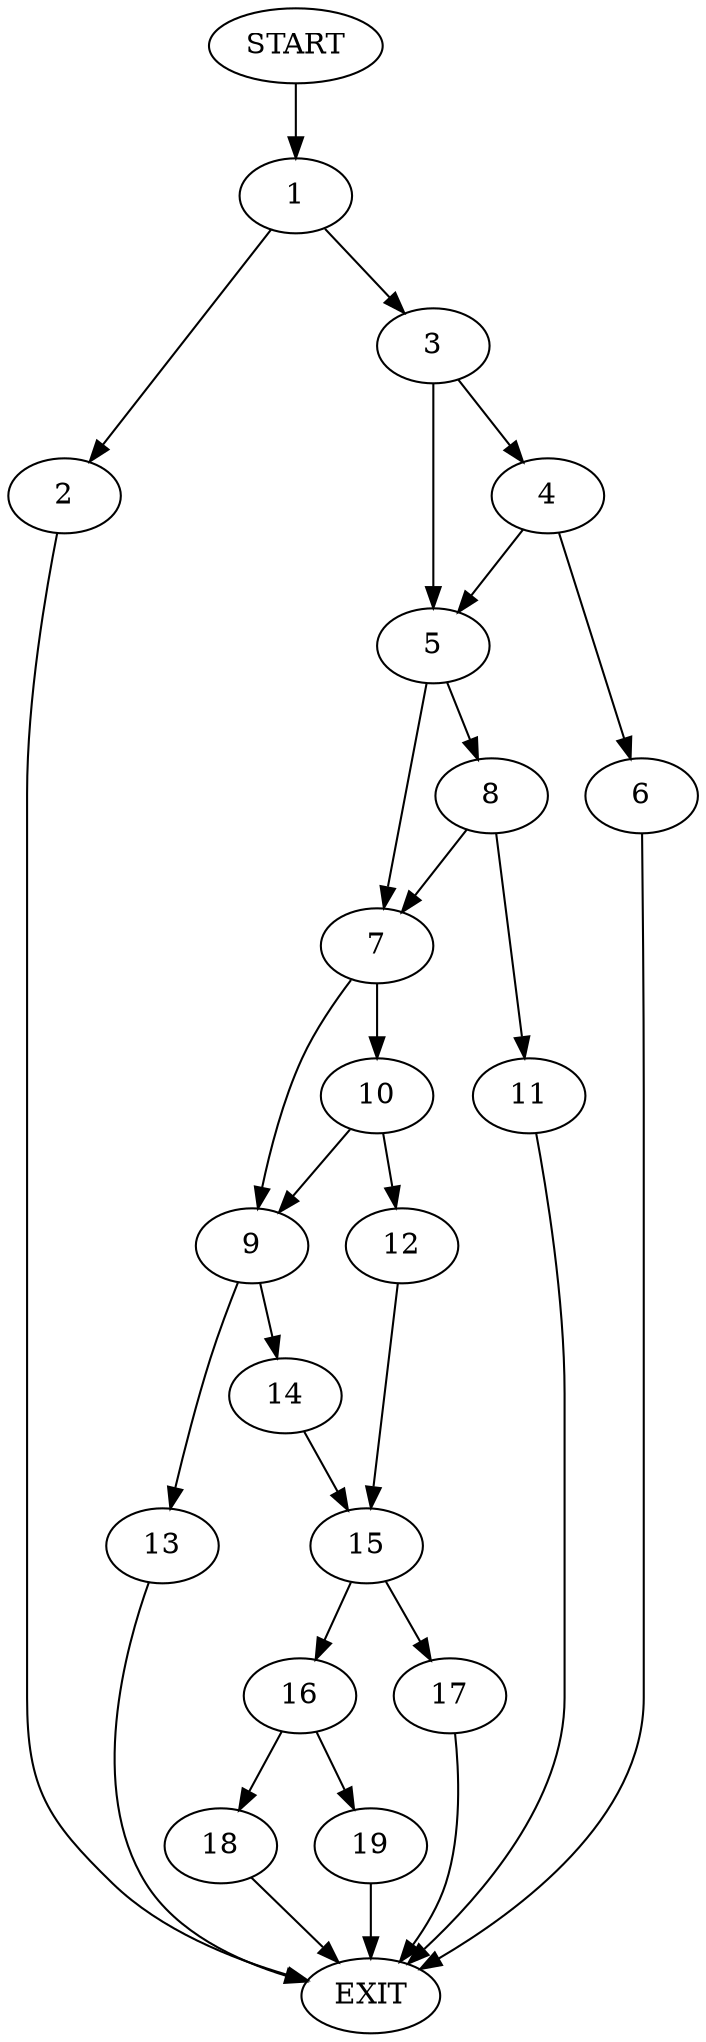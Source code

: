 digraph {
0 [label="START"]
20 [label="EXIT"]
0 -> 1
1 -> 2
1 -> 3
2 -> 20
3 -> 4
3 -> 5
4 -> 6
4 -> 5
5 -> 7
5 -> 8
6 -> 20
7 -> 9
7 -> 10
8 -> 7
8 -> 11
11 -> 20
10 -> 12
10 -> 9
9 -> 13
9 -> 14
12 -> 15
15 -> 16
15 -> 17
14 -> 15
13 -> 20
16 -> 18
16 -> 19
17 -> 20
19 -> 20
18 -> 20
}
